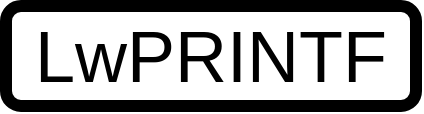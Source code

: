 <mxfile version="12.3.2" type="device" pages="1"><diagram id="Wsjaadh77UIxB9X1bxos" name="Page-1"><mxGraphModel dx="302" dy="269" grid="1" gridSize="10" guides="1" tooltips="1" connect="1" arrows="1" fold="1" page="1" pageScale="1" pageWidth="850" pageHeight="1100" math="0" shadow="0"><root><mxCell id="0"/><mxCell id="1" parent="0"/><mxCell id="N-d4e9mwLNmuB49KflW1-1" value="LwPRINTF" style="rounded=1;whiteSpace=wrap;html=1;strokeWidth=6;fontSize=36;shadow=0;" parent="1" vertex="1"><mxGeometry x="345" y="245" width="205" height="50" as="geometry"/></mxCell></root></mxGraphModel></diagram></mxfile>